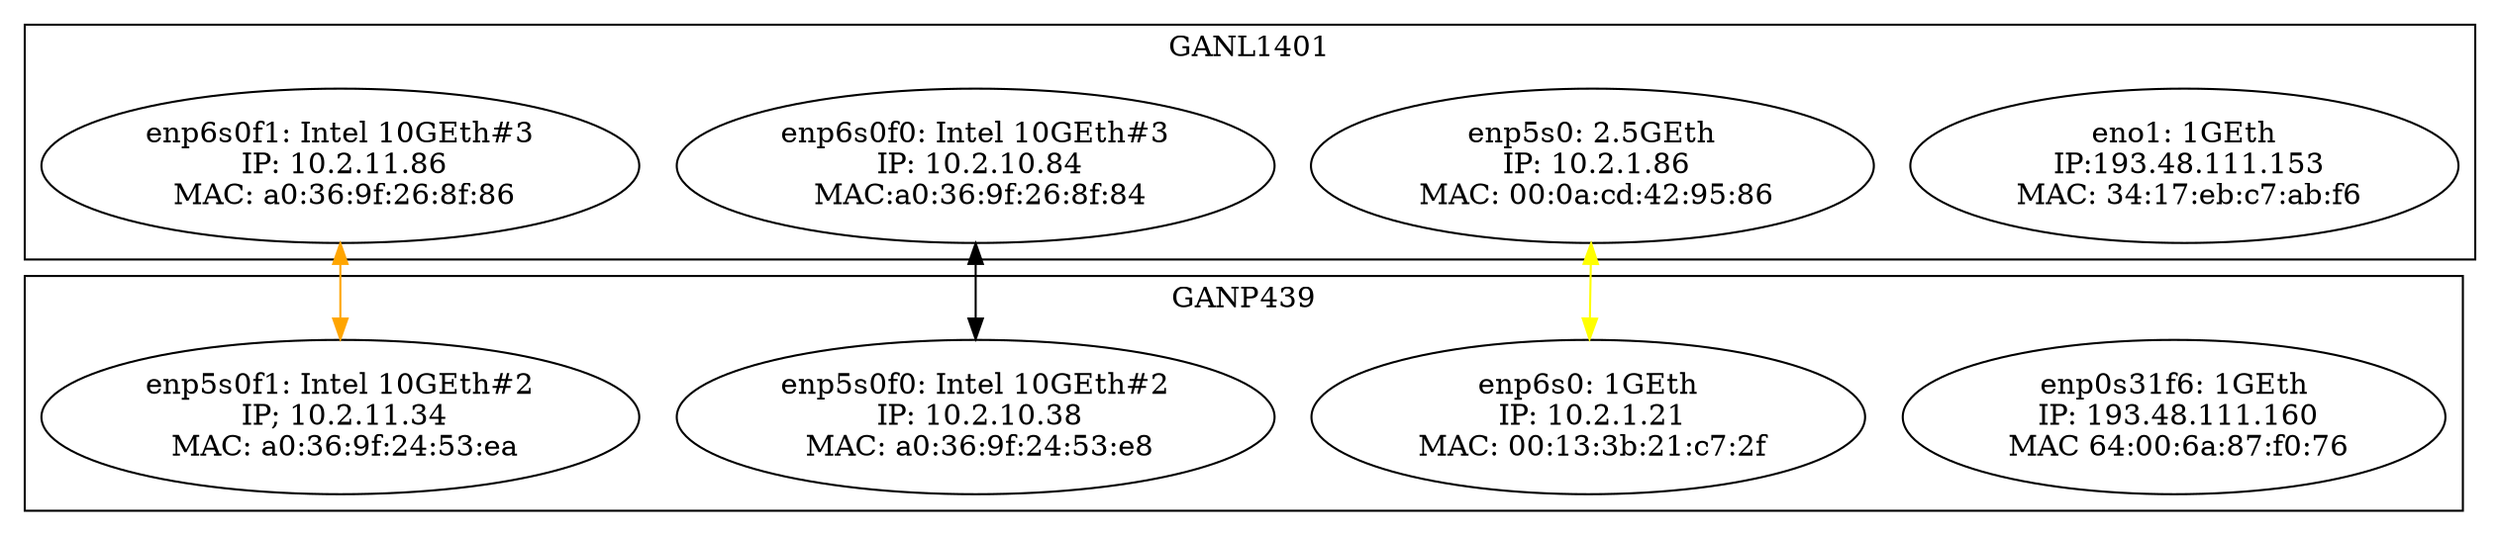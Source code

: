 digraph Point2PointNetwork           
{
  subgraph cluster_GANL1401        
  {label=GANL1401
#motherboard
	eno1[shape=ellipse,label="eno1: 1GEth\n IP:193.48.111.153\n MAC: 34:17:eb:c7:ab:f6"]
#IcyBox PCIe1x 2.5GEth
	enp5s0[shape=ellipse,label="enp5s0: 2.5GEth\n IP: 10.2.1.86\n MAC: 00:0a:cd:42:95:86"]
#Intel 10GEth #3
	enp6s0f0[shape=ellipse,label="enp6s0f0: Intel 10GEth#3\n IP: 10.2.10.84\n MAC:a0:36:9f:26:8f:84"]
	enp6s0f1[shape=ellipse,label="enp6s0f1: Intel 10GEth#3\n IP: 10.2.11.86\n MAC: a0:36:9f:26:8f:86"]
  }//GANL1401

  subgraph cluster_GANP349        
  {label=GANP439
#motherboard
	enp0s31f6[shape=ellipse,label="enp0s31f6: 1GEth\n IP: 193.48.111.160\n MAC 64:00:6a:87:f0:76"]
#StarTech PCIe1x 1GEth
	enp6s0[shape=ellipse,label="enp6s0: 1GEth\n IP: 10.2.1.21\n MAC: 00:13:3b:21:c7:2f"]
#Intel 10GEth #2
	enp5s0f0[shape=ellipse,label="enp5s0f0: Intel 10GEth#2\n IP: 10.2.10.38\n MAC: a0:36:9f:24:53:e8"]
	enp5s0f1[shape=ellipse,label="enp5s0f1: Intel 10GEth#2\n IP; 10.2.11.34\n MAC: a0:36:9f:24:53:ea"]
  }//GANP439

#Eth CAT6
  enp5s0 -> enp6s0 [dir=both color="yellow"]
#DAC black
  enp6s0f0 -> enp5s0f0 [dir=both color="black"]
#DAC orange
  enp6s0f1 -> enp5s0f1 [dir=both color="orange"]
}//digraph
